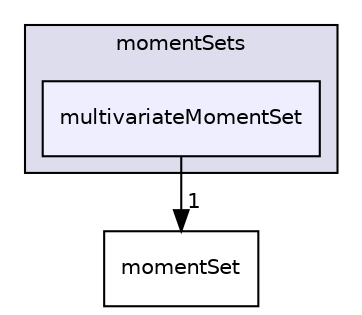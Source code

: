 digraph "multivariateMomentSet" {
  bgcolor=transparent;
  compound=true
  node [ fontsize="10", fontname="Helvetica"];
  edge [ labelfontsize="10", labelfontname="Helvetica"];
  subgraph clusterdir_28a10e058b67f0d7e124cb3c5246e6cb {
    graph [ bgcolor="#ddddee", pencolor="black", label="momentSets" fontname="Helvetica", fontsize="10", URL="dir_28a10e058b67f0d7e124cb3c5246e6cb.html"]
  dir_a26478d4416b031239c3e1fa55b07c30 [shape=box, label="multivariateMomentSet", style="filled", fillcolor="#eeeeff", pencolor="black", URL="dir_a26478d4416b031239c3e1fa55b07c30.html"];
  }
  dir_5649e4d055fee5650da77731fdab85d9 [shape=box label="momentSet" URL="dir_5649e4d055fee5650da77731fdab85d9.html"];
  dir_a26478d4416b031239c3e1fa55b07c30->dir_5649e4d055fee5650da77731fdab85d9 [headlabel="1", labeldistance=1.5 headhref="dir_000247_000240.html"];
}
